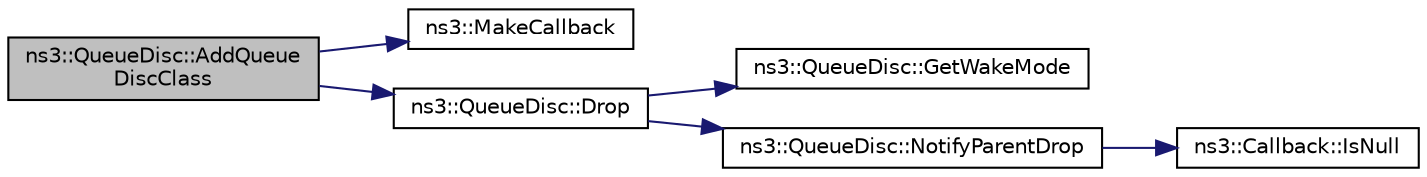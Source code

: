digraph "ns3::QueueDisc::AddQueueDiscClass"
{
  edge [fontname="Helvetica",fontsize="10",labelfontname="Helvetica",labelfontsize="10"];
  node [fontname="Helvetica",fontsize="10",shape=record];
  rankdir="LR";
  Node1 [label="ns3::QueueDisc::AddQueue\lDiscClass",height=0.2,width=0.4,color="black", fillcolor="grey75", style="filled", fontcolor="black"];
  Node1 -> Node2 [color="midnightblue",fontsize="10",style="solid"];
  Node2 [label="ns3::MakeCallback",height=0.2,width=0.4,color="black", fillcolor="white", style="filled",URL="$dd/de0/group__makecallbackmemptr.html#ga9376283685aa99d204048d6a4b7610a4"];
  Node1 -> Node3 [color="midnightblue",fontsize="10",style="solid"];
  Node3 [label="ns3::QueueDisc::Drop",height=0.2,width=0.4,color="black", fillcolor="white", style="filled",URL="$d0/d7b/classns3_1_1QueueDisc.html#a4e8bbd3afbd927df3342dd015f30b08c",tooltip="Drop a packet. "];
  Node3 -> Node4 [color="midnightblue",fontsize="10",style="solid"];
  Node4 [label="ns3::QueueDisc::GetWakeMode",height=0.2,width=0.4,color="black", fillcolor="white", style="filled",URL="$d0/d7b/classns3_1_1QueueDisc.html#a51a079153b474eec1bad9abe715d9510"];
  Node3 -> Node5 [color="midnightblue",fontsize="10",style="solid"];
  Node5 [label="ns3::QueueDisc::NotifyParentDrop",height=0.2,width=0.4,color="black", fillcolor="white", style="filled",URL="$d0/d7b/classns3_1_1QueueDisc.html#aee0b845da519a8121dbe5a397ed63b54",tooltip="Notify the parent queue disc of a packet drop. "];
  Node5 -> Node6 [color="midnightblue",fontsize="10",style="solid"];
  Node6 [label="ns3::Callback::IsNull",height=0.2,width=0.4,color="black", fillcolor="white", style="filled",URL="$d1/d48/classns3_1_1Callback.html#aa8e27826badbf37f84763f36f70d9b54"];
}
